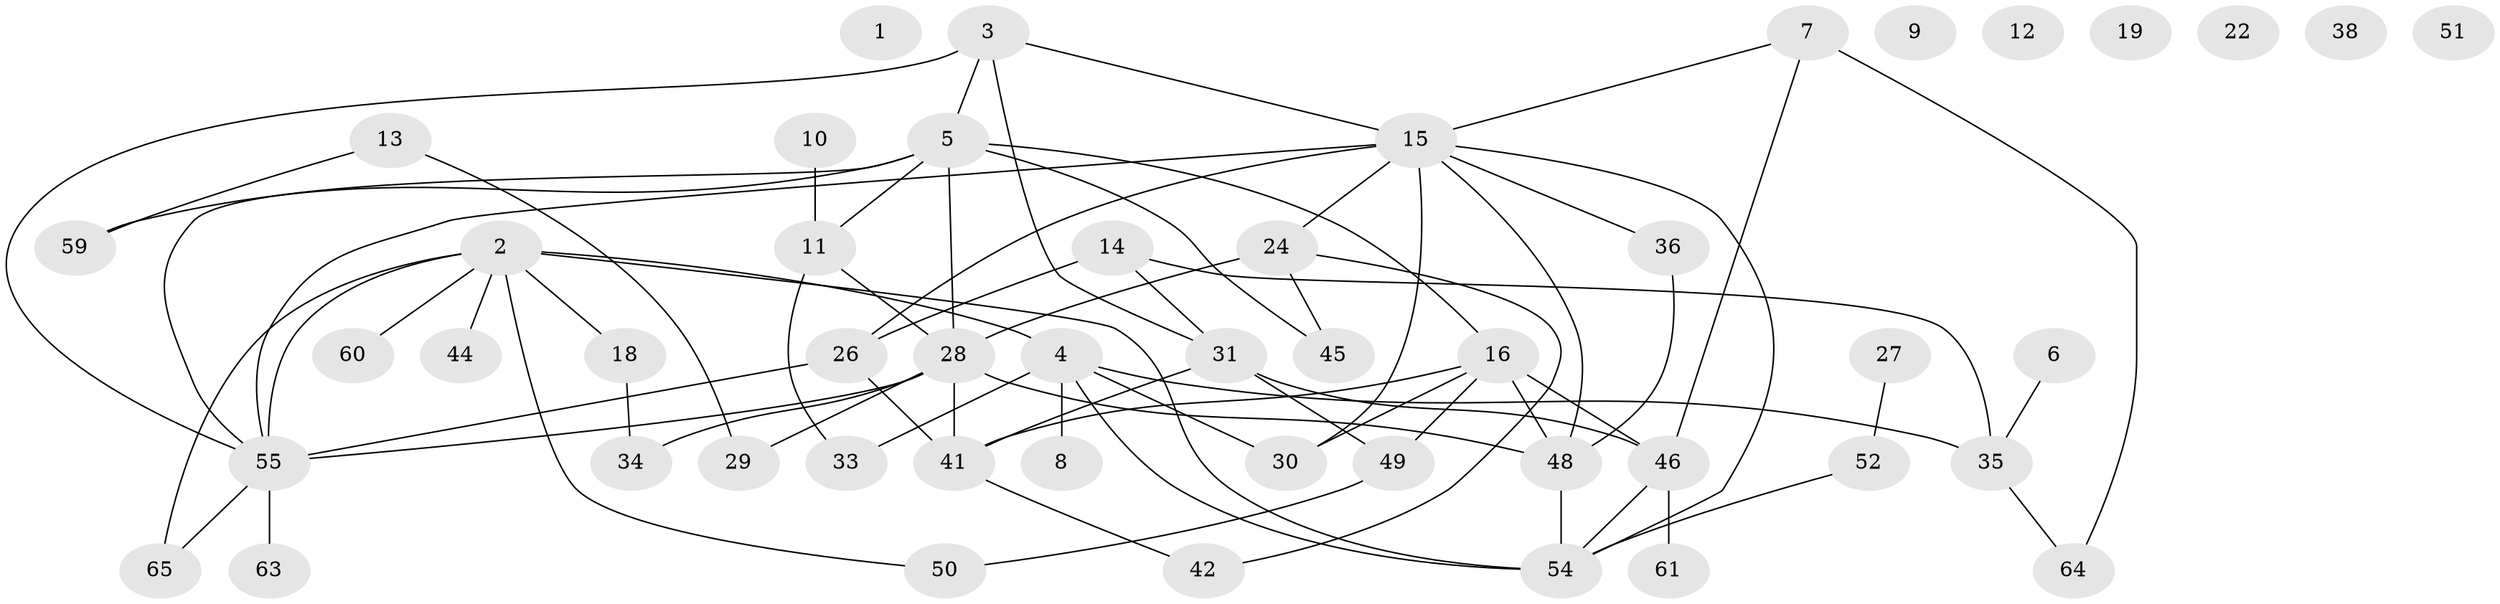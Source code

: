 // original degree distribution, {0: 0.09722222222222222, 3: 0.18055555555555555, 4: 0.18055555555555555, 2: 0.2638888888888889, 1: 0.1527777777777778, 8: 0.013888888888888888, 7: 0.05555555555555555, 5: 0.05555555555555555}
// Generated by graph-tools (version 1.1) at 2025/41/03/06/25 10:41:24]
// undirected, 49 vertices, 72 edges
graph export_dot {
graph [start="1"]
  node [color=gray90,style=filled];
  1;
  2 [super="+25"];
  3;
  4 [super="+71"];
  5 [super="+23"];
  6;
  7 [super="+68"];
  8;
  9;
  10 [super="+43"];
  11 [super="+62"];
  12;
  13 [super="+20"];
  14;
  15 [super="+21"];
  16 [super="+17"];
  18;
  19;
  22;
  24 [super="+39"];
  26 [super="+32"];
  27;
  28 [super="+47"];
  29;
  30 [super="+66"];
  31 [super="+37"];
  33;
  34 [super="+72"];
  35 [super="+40"];
  36;
  38;
  41 [super="+57"];
  42;
  44;
  45 [super="+69"];
  46 [super="+53"];
  48 [super="+67"];
  49 [super="+70"];
  50;
  51;
  52;
  54 [super="+56"];
  55 [super="+58"];
  59;
  60;
  61;
  63;
  64;
  65;
  2 -- 44;
  2 -- 65;
  2 -- 18;
  2 -- 4;
  2 -- 50;
  2 -- 55;
  2 -- 60;
  2 -- 54;
  3 -- 15;
  3 -- 55;
  3 -- 5;
  3 -- 31;
  4 -- 33;
  4 -- 35;
  4 -- 8;
  4 -- 54;
  4 -- 30;
  5 -- 55;
  5 -- 59;
  5 -- 28;
  5 -- 45;
  5 -- 16;
  5 -- 11;
  6 -- 35;
  7 -- 64;
  7 -- 15;
  7 -- 46;
  10 -- 11;
  11 -- 28;
  11 -- 33;
  13 -- 29;
  13 -- 59;
  14 -- 26 [weight=2];
  14 -- 35;
  14 -- 31;
  15 -- 36;
  15 -- 54;
  15 -- 55;
  15 -- 48;
  15 -- 26;
  15 -- 30;
  15 -- 24;
  16 -- 41;
  16 -- 46;
  16 -- 30;
  16 -- 49;
  16 -- 48;
  18 -- 34;
  24 -- 42;
  24 -- 28;
  24 -- 45;
  26 -- 55 [weight=2];
  26 -- 41;
  27 -- 52;
  28 -- 29;
  28 -- 55;
  28 -- 34 [weight=2];
  28 -- 48;
  28 -- 41;
  31 -- 46;
  31 -- 41;
  31 -- 49;
  35 -- 64;
  36 -- 48;
  41 -- 42;
  46 -- 61;
  46 -- 54;
  48 -- 54;
  49 -- 50;
  52 -- 54;
  55 -- 63;
  55 -- 65;
}
